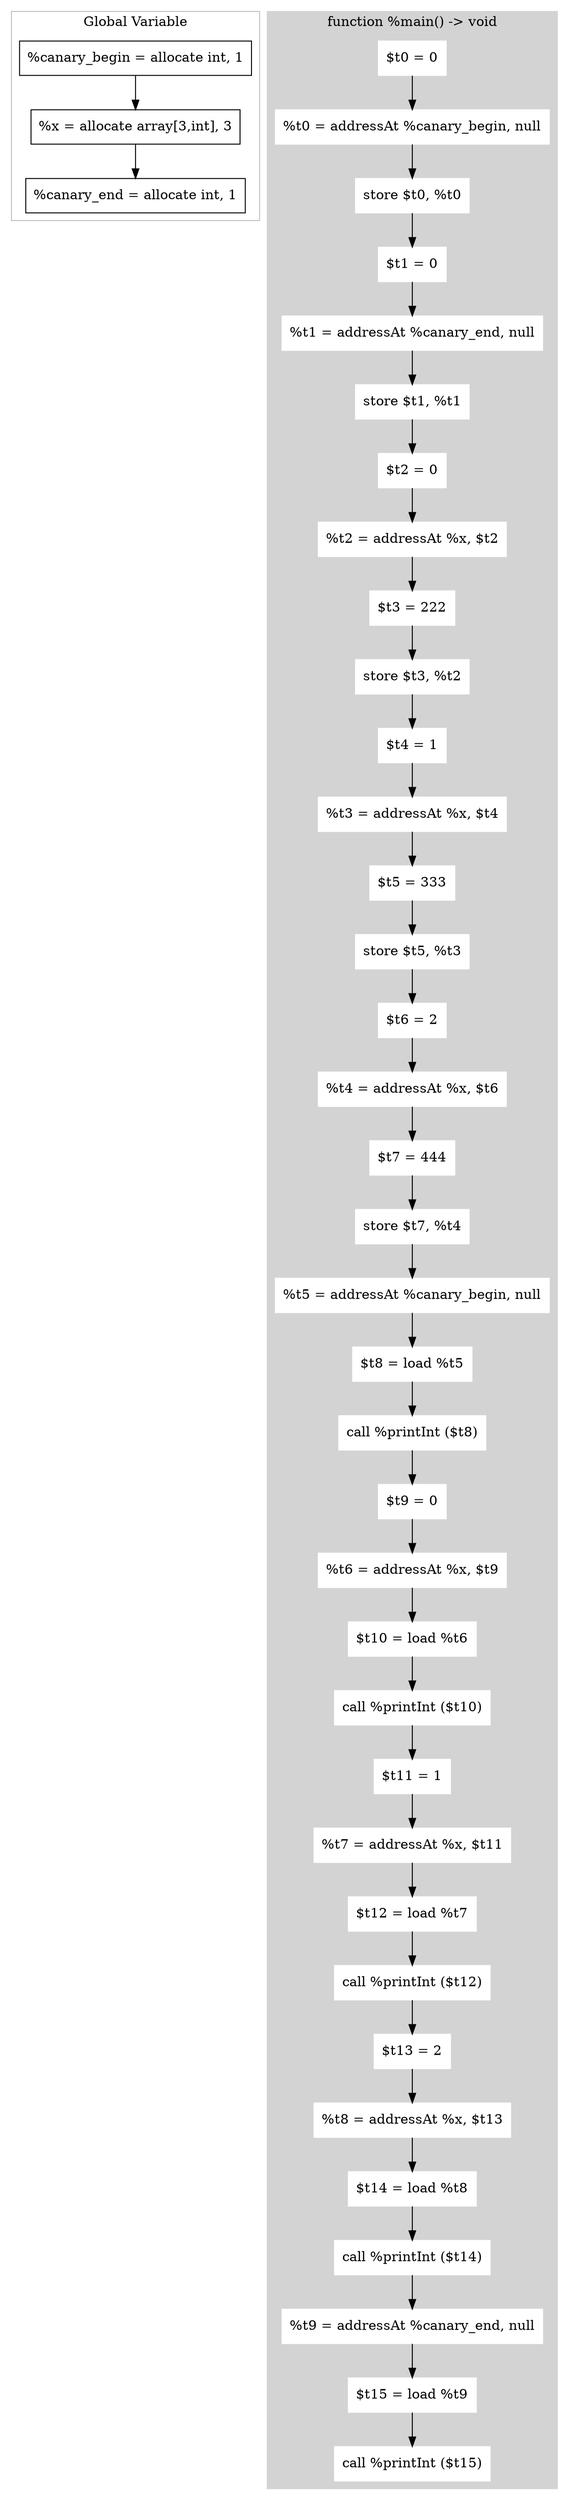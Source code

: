 digraph Program {
  node [shape=rectangle]; 
  subgraph cluster_global_var {
    color=grey;
    label = "Global Variable";
    canary_begin [label="%canary_begin = allocate int, 1"];
    x [label="%x = allocate array[3,int], 3"];
    canary_end [label="%canary_end = allocate int, 1"];
    canary_begin -> x -> canary_end; 
  }

  subgraph cluster_main {
    style=filled;color=lightgrey;node [style=filled, color=white];
    label="function %main() -> void";
    main_n0 [label="$t0 = 0"];
    main_n0 -> main_n1;
    main_n1 [label="%t0 = addressAt %canary_begin, null"];
    main_n1 -> main_n2;
    main_n2 [label="store $t0, %t0"];
    main_n2 -> main_n3;
    main_n3 [label="$t1 = 0"];
    main_n3 -> main_n4;
    main_n4 [label="%t1 = addressAt %canary_end, null"];
    main_n4 -> main_n5;
    main_n5 [label="store $t1, %t1"];
    main_n5 -> main_n6;
    main_n6 [label="$t2 = 0"];
    main_n6 -> main_n7;
    main_n7 [label="%t2 = addressAt %x, $t2"];
    main_n7 -> main_n8;
    main_n8 [label="$t3 = 222"];
    main_n8 -> main_n9;
    main_n9 [label="store $t3, %t2"];
    main_n9 -> main_n10;
    main_n10 [label="$t4 = 1"];
    main_n10 -> main_n11;
    main_n11 [label="%t3 = addressAt %x, $t4"];
    main_n11 -> main_n12;
    main_n12 [label="$t5 = 333"];
    main_n12 -> main_n13;
    main_n13 [label="store $t5, %t3"];
    main_n13 -> main_n14;
    main_n14 [label="$t6 = 2"];
    main_n14 -> main_n15;
    main_n15 [label="%t4 = addressAt %x, $t6"];
    main_n15 -> main_n16;
    main_n16 [label="$t7 = 444"];
    main_n16 -> main_n17;
    main_n17 [label="store $t7, %t4"];
    main_n17 -> main_n18;
    main_n18 [label="%t5 = addressAt %canary_begin, null"];
    main_n18 -> main_n19;
    main_n19 [label="$t8 = load %t5"];
    main_n19 -> main_n20;
    main_n20 [label="call %printInt ($t8)"];
    main_n20 -> main_n21;
    main_n21 [label="$t9 = 0"];
    main_n21 -> main_n22;
    main_n22 [label="%t6 = addressAt %x, $t9"];
    main_n22 -> main_n23;
    main_n23 [label="$t10 = load %t6"];
    main_n23 -> main_n24;
    main_n24 [label="call %printInt ($t10)"];
    main_n24 -> main_n25;
    main_n25 [label="$t11 = 1"];
    main_n25 -> main_n26;
    main_n26 [label="%t7 = addressAt %x, $t11"];
    main_n26 -> main_n27;
    main_n27 [label="$t12 = load %t7"];
    main_n27 -> main_n28;
    main_n28 [label="call %printInt ($t12)"];
    main_n28 -> main_n29;
    main_n29 [label="$t13 = 2"];
    main_n29 -> main_n30;
    main_n30 [label="%t8 = addressAt %x, $t13"];
    main_n30 -> main_n31;
    main_n31 [label="$t14 = load %t8"];
    main_n31 -> main_n32;
    main_n32 [label="call %printInt ($t14)"];
    main_n32 -> main_n33;
    main_n33 [label="%t9 = addressAt %canary_end, null"];
    main_n33 -> main_n34;
    main_n34 [label="$t15 = load %t9"];
    main_n34 -> main_n35;
    main_n35 [label="call %printInt ($t15)"];
  }

}